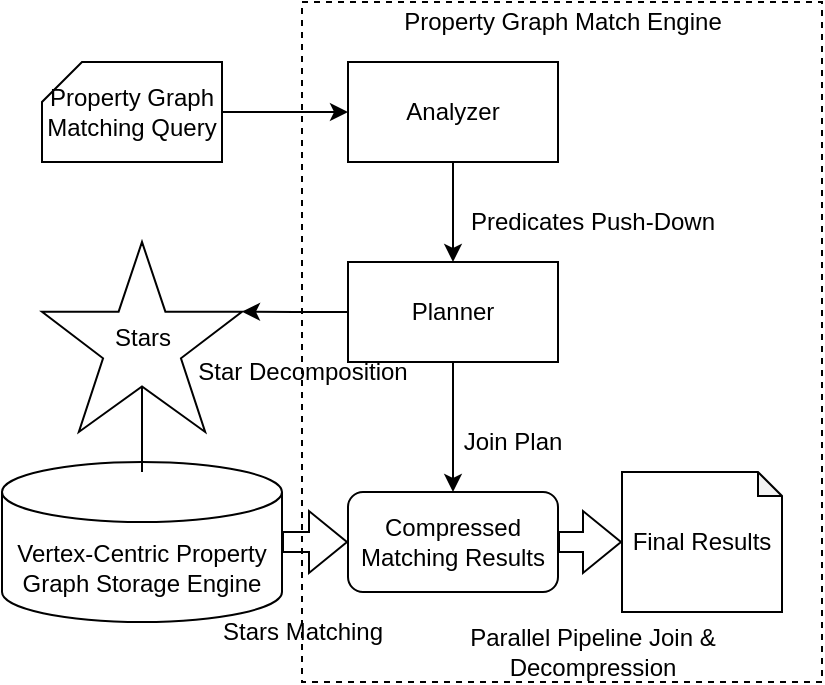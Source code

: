 <mxfile version="14.1.8" type="device"><diagram id="GootMxlaVG8iLXg_J7CH" name="Page-1"><mxGraphModel dx="1102" dy="807" grid="1" gridSize="10" guides="1" tooltips="1" connect="1" arrows="1" fold="1" page="1" pageScale="1" pageWidth="850" pageHeight="1100" math="0" shadow="0"><root><mxCell id="0"/><mxCell id="1" parent="0"/><mxCell id="KSJ9-9ruQDqRWdCeACbm-1" value="" style="rounded=0;whiteSpace=wrap;html=1;dashed=1;" parent="1" vertex="1"><mxGeometry x="350" y="30" width="260" height="340" as="geometry"/></mxCell><mxCell id="69sya6C8rkEVmtBRPJFz-25" style="edgeStyle=orthogonalEdgeStyle;rounded=0;orthogonalLoop=1;jettySize=auto;html=1;exitX=1;exitY=0.5;exitDx=0;exitDy=0;exitPerimeter=0;endArrow=classic;endFill=1;" parent="1" source="69sya6C8rkEVmtBRPJFz-6" target="69sya6C8rkEVmtBRPJFz-7" edge="1"><mxGeometry relative="1" as="geometry"/></mxCell><mxCell id="69sya6C8rkEVmtBRPJFz-6" value="Property Graph Matching Query" style="shape=card;whiteSpace=wrap;html=1;size=20;" parent="1" vertex="1"><mxGeometry x="220" y="60" width="90" height="50" as="geometry"/></mxCell><mxCell id="69sya6C8rkEVmtBRPJFz-15" style="edgeStyle=orthogonalEdgeStyle;rounded=0;orthogonalLoop=1;jettySize=auto;html=1;exitX=0.5;exitY=1;exitDx=0;exitDy=0;entryX=0.5;entryY=0;entryDx=0;entryDy=0;" parent="1" source="69sya6C8rkEVmtBRPJFz-7" target="69sya6C8rkEVmtBRPJFz-9" edge="1"><mxGeometry relative="1" as="geometry"/></mxCell><mxCell id="69sya6C8rkEVmtBRPJFz-7" value="Analyzer" style="rounded=0;whiteSpace=wrap;html=1;" parent="1" vertex="1"><mxGeometry x="373" y="60" width="105" height="50" as="geometry"/></mxCell><mxCell id="69sya6C8rkEVmtBRPJFz-16" style="edgeStyle=orthogonalEdgeStyle;rounded=0;orthogonalLoop=1;jettySize=auto;html=1;exitX=0;exitY=0.5;exitDx=0;exitDy=0;entryX=1;entryY=0.367;entryDx=0;entryDy=0;entryPerimeter=0;" parent="1" source="69sya6C8rkEVmtBRPJFz-9" target="69sya6C8rkEVmtBRPJFz-12" edge="1"><mxGeometry relative="1" as="geometry"/></mxCell><mxCell id="69sya6C8rkEVmtBRPJFz-23" style="edgeStyle=orthogonalEdgeStyle;rounded=0;orthogonalLoop=1;jettySize=auto;html=1;exitX=0.5;exitY=1;exitDx=0;exitDy=0;endArrow=classic;endFill=1;" parent="1" source="69sya6C8rkEVmtBRPJFz-9" target="69sya6C8rkEVmtBRPJFz-21" edge="1"><mxGeometry relative="1" as="geometry"/></mxCell><mxCell id="69sya6C8rkEVmtBRPJFz-9" value="Planner" style="rounded=0;whiteSpace=wrap;html=1;" parent="1" vertex="1"><mxGeometry x="373" y="160" width="105" height="50" as="geometry"/></mxCell><mxCell id="69sya6C8rkEVmtBRPJFz-22" style="edgeStyle=orthogonalEdgeStyle;rounded=0;orthogonalLoop=1;jettySize=auto;html=1;exitX=1;exitY=0.5;exitDx=0;exitDy=0;exitPerimeter=0;entryX=0;entryY=0.5;entryDx=0;entryDy=0;endArrow=classic;endFill=1;shape=flexArrow;" parent="1" source="69sya6C8rkEVmtBRPJFz-10" target="69sya6C8rkEVmtBRPJFz-21" edge="1"><mxGeometry relative="1" as="geometry"/></mxCell><mxCell id="69sya6C8rkEVmtBRPJFz-10" value="Vertex-Centric Property Graph Storage Engine" style="shape=cylinder3;whiteSpace=wrap;html=1;boundedLbl=1;backgroundOutline=1;size=15;" parent="1" vertex="1"><mxGeometry x="200" y="260" width="140" height="80" as="geometry"/></mxCell><mxCell id="69sya6C8rkEVmtBRPJFz-19" style="edgeStyle=orthogonalEdgeStyle;rounded=0;orthogonalLoop=1;jettySize=auto;html=1;exitX=0.5;exitY=0.76;exitDx=0;exitDy=0;exitPerimeter=0;endArrow=none;endFill=0;" parent="1" source="69sya6C8rkEVmtBRPJFz-12" target="69sya6C8rkEVmtBRPJFz-10" edge="1"><mxGeometry relative="1" as="geometry"/></mxCell><mxCell id="69sya6C8rkEVmtBRPJFz-12" value="Stars" style="verticalLabelPosition=middle;verticalAlign=middle;html=1;shape=mxgraph.basic.star;labelPosition=center;align=center;" parent="1" vertex="1"><mxGeometry x="220" y="150" width="100" height="95" as="geometry"/></mxCell><mxCell id="69sya6C8rkEVmtBRPJFz-20" value="Stars Matching" style="text;html=1;align=center;verticalAlign=middle;resizable=0;points=[];autosize=1;" parent="1" vertex="1"><mxGeometry x="300" y="335" width="100" height="20" as="geometry"/></mxCell><mxCell id="69sya6C8rkEVmtBRPJFz-30" style="edgeStyle=orthogonalEdgeStyle;rounded=0;orthogonalLoop=1;jettySize=auto;html=1;exitX=1;exitY=0.5;exitDx=0;exitDy=0;entryX=0;entryY=0.5;entryDx=0;entryDy=0;entryPerimeter=0;endArrow=classic;endFill=1;shape=flexArrow;" parent="1" source="69sya6C8rkEVmtBRPJFz-21" target="69sya6C8rkEVmtBRPJFz-29" edge="1"><mxGeometry relative="1" as="geometry"/></mxCell><mxCell id="69sya6C8rkEVmtBRPJFz-21" value="Compressed Matching Results" style="rounded=1;whiteSpace=wrap;html=1;" parent="1" vertex="1"><mxGeometry x="373" y="275" width="105" height="50" as="geometry"/></mxCell><mxCell id="69sya6C8rkEVmtBRPJFz-24" value="Join Plan" style="text;html=1;align=center;verticalAlign=middle;resizable=0;points=[];autosize=1;" parent="1" vertex="1"><mxGeometry x="425" y="240" width="60" height="20" as="geometry"/></mxCell><mxCell id="69sya6C8rkEVmtBRPJFz-26" value="Predicates Push-Down" style="text;html=1;align=center;verticalAlign=middle;resizable=0;points=[];autosize=1;" parent="1" vertex="1"><mxGeometry x="425" y="130" width="140" height="20" as="geometry"/></mxCell><mxCell id="69sya6C8rkEVmtBRPJFz-27" value="Star Decomposition" style="text;html=1;align=center;verticalAlign=middle;resizable=0;points=[];autosize=1;" parent="1" vertex="1"><mxGeometry x="290" y="205" width="120" height="20" as="geometry"/></mxCell><mxCell id="69sya6C8rkEVmtBRPJFz-29" value="Final Results" style="shape=note;whiteSpace=wrap;html=1;backgroundOutline=1;darkOpacity=0.05;size=12;" parent="1" vertex="1"><mxGeometry x="510" y="265" width="80" height="70" as="geometry"/></mxCell><mxCell id="69sya6C8rkEVmtBRPJFz-31" value="Parallel Pipeline Join &amp;amp;&lt;br&gt;Decompression" style="text;html=1;align=center;verticalAlign=middle;resizable=0;points=[];autosize=1;" parent="1" vertex="1"><mxGeometry x="425" y="340" width="140" height="30" as="geometry"/></mxCell><mxCell id="KSJ9-9ruQDqRWdCeACbm-3" value="Property Graph Match Engine" style="text;html=1;align=center;verticalAlign=middle;resizable=0;points=[];autosize=1;" parent="1" vertex="1"><mxGeometry x="395" y="30" width="170" height="20" as="geometry"/></mxCell></root></mxGraphModel></diagram></mxfile>